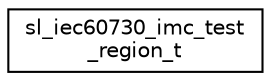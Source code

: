 digraph "Graphical Class Hierarchy"
{
 // LATEX_PDF_SIZE
  edge [fontname="Helvetica",fontsize="10",labelfontname="Helvetica",labelfontsize="10"];
  node [fontname="Helvetica",fontsize="10",shape=record];
  rankdir="LR";
  Node0 [label="sl_iec60730_imc_test\l_region_t",height=0.2,width=0.4,color="black", fillcolor="white", style="filled",URL="$structsl__iec60730__imc__test__region__t.html",tooltip="This structure is used as configuration for IMC testing. The variable contains information about the ..."];
}
